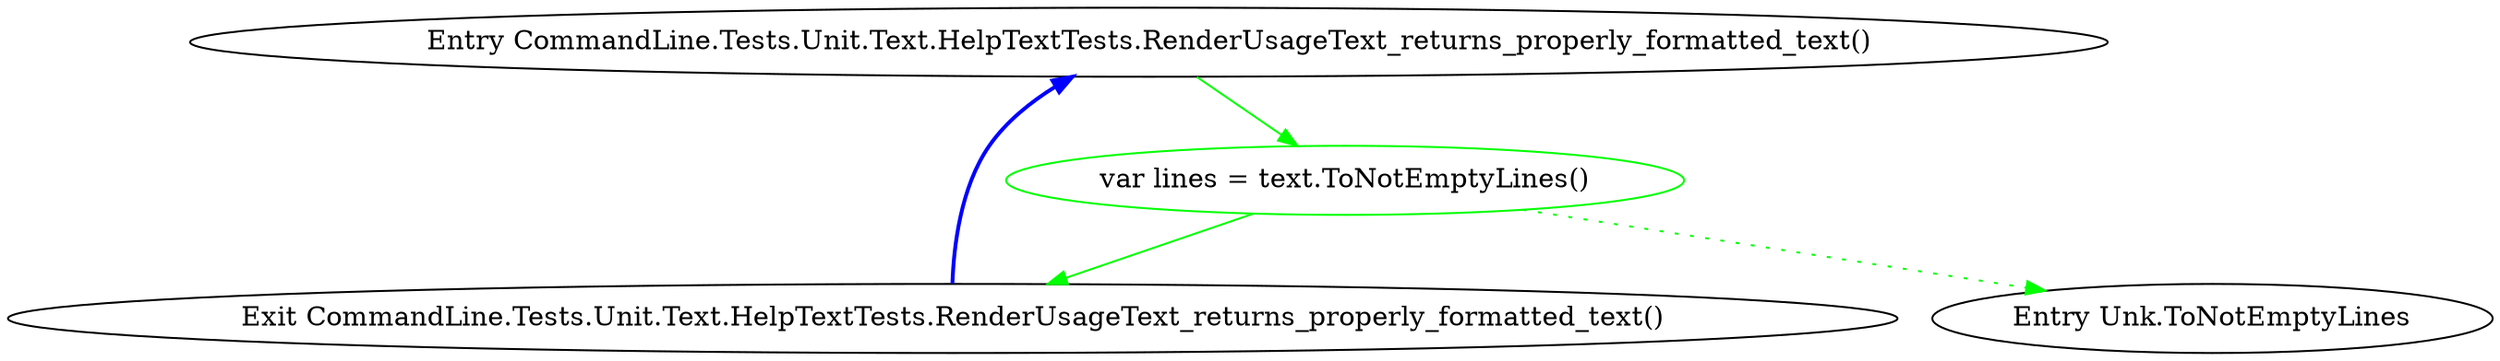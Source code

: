 digraph  {
m2_205 [label="Entry CommandLine.Tests.Unit.Text.HelpTextTests.RenderUsageText_returns_properly_formatted_text()", span="367-367", cluster="CommandLine.Tests.Unit.Text.HelpTextTests.RenderUsageText_returns_properly_formatted_text()", file="HelpTextTests.cs"];
m2_206 [label="var lines = text.ToNotEmptyLines()", span="373-373", cluster="CommandLine.Tests.Unit.Text.HelpTextTests.RenderUsageText_returns_properly_formatted_text()", color=green, community=0, file="HelpTextTests.cs"];
m2_207 [label="Exit CommandLine.Tests.Unit.Text.HelpTextTests.RenderUsageText_returns_properly_formatted_text()", span="367-367", cluster="CommandLine.Tests.Unit.Text.HelpTextTests.RenderUsageText_returns_properly_formatted_text()", file="HelpTextTests.cs"];
m2_208 [label="Entry Unk.ToNotEmptyLines", span="", cluster="Unk.ToNotEmptyLines", file="HelpTextTests.cs"];
m2_205 -> m2_206  [key=0, style=solid, color=green];
m2_206 -> m2_207  [key=0, style=solid, color=green];
m2_206 -> m2_208  [key=2, style=dotted, color=green];
m2_207 -> m2_205  [key=0, style=bold, color=blue];
}
